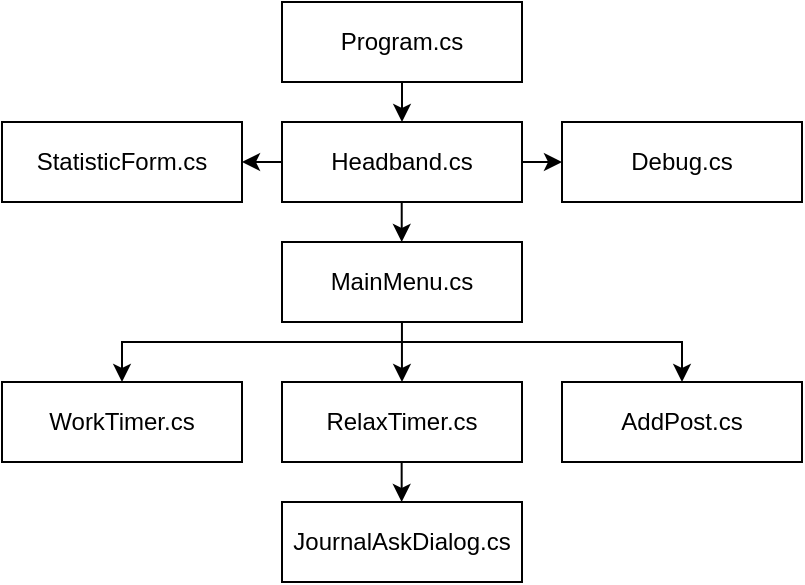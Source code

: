 <mxfile version="14.4.8" type="device"><diagram id="tkLbBHGzZrT6R9DlvQOV" name="Page-1"><mxGraphModel dx="865" dy="483" grid="1" gridSize="10" guides="1" tooltips="1" connect="1" arrows="1" fold="1" page="1" pageScale="1" pageWidth="827" pageHeight="1169" math="0" shadow="0"><root><mxCell id="0"/><mxCell id="1" parent="0"/><mxCell id="EW3toiA_88XZHPCfTGb--1" value="Program.cs" style="rounded=0;whiteSpace=wrap;html=1;" vertex="1" parent="1"><mxGeometry x="280" y="120" width="120" height="40" as="geometry"/></mxCell><mxCell id="EW3toiA_88XZHPCfTGb--2" value="Headband.cs" style="rounded=0;whiteSpace=wrap;html=1;" vertex="1" parent="1"><mxGeometry x="280" y="180" width="120" height="40" as="geometry"/></mxCell><mxCell id="EW3toiA_88XZHPCfTGb--3" value="RelaxTimer.cs" style="rounded=0;whiteSpace=wrap;html=1;" vertex="1" parent="1"><mxGeometry x="280" y="310" width="120" height="40" as="geometry"/></mxCell><mxCell id="EW3toiA_88XZHPCfTGb--4" value="AddPost.cs" style="rounded=0;whiteSpace=wrap;html=1;" vertex="1" parent="1"><mxGeometry x="420" y="310" width="120" height="40" as="geometry"/></mxCell><mxCell id="EW3toiA_88XZHPCfTGb--5" value="WorkTimer.cs" style="rounded=0;whiteSpace=wrap;html=1;" vertex="1" parent="1"><mxGeometry x="140" y="310" width="120" height="40" as="geometry"/></mxCell><mxCell id="EW3toiA_88XZHPCfTGb--6" value="MainMenu.cs" style="rounded=0;whiteSpace=wrap;html=1;" vertex="1" parent="1"><mxGeometry x="280" y="240" width="120" height="40" as="geometry"/></mxCell><mxCell id="EW3toiA_88XZHPCfTGb--7" value="JournalAskDialog.cs" style="rounded=0;whiteSpace=wrap;html=1;" vertex="1" parent="1"><mxGeometry x="280" y="370" width="120" height="40" as="geometry"/></mxCell><mxCell id="EW3toiA_88XZHPCfTGb--8" value="Debug.cs" style="rounded=0;whiteSpace=wrap;html=1;" vertex="1" parent="1"><mxGeometry x="420" y="180" width="120" height="40" as="geometry"/></mxCell><mxCell id="EW3toiA_88XZHPCfTGb--9" value="StatisticForm.cs" style="rounded=0;whiteSpace=wrap;html=1;" vertex="1" parent="1"><mxGeometry x="140" y="180" width="120" height="40" as="geometry"/></mxCell><mxCell id="EW3toiA_88XZHPCfTGb--10" value="" style="endArrow=classic;html=1;entryX=0.5;entryY=0;entryDx=0;entryDy=0;exitX=0.5;exitY=1;exitDx=0;exitDy=0;" edge="1" parent="1" source="EW3toiA_88XZHPCfTGb--1" target="EW3toiA_88XZHPCfTGb--2"><mxGeometry width="50" height="50" relative="1" as="geometry"><mxPoint x="390" y="320" as="sourcePoint"/><mxPoint x="440" y="270" as="targetPoint"/></mxGeometry></mxCell><mxCell id="EW3toiA_88XZHPCfTGb--11" value="" style="endArrow=classic;html=1;entryX=0.5;entryY=0;entryDx=0;entryDy=0;exitX=0.5;exitY=1;exitDx=0;exitDy=0;" edge="1" parent="1"><mxGeometry width="50" height="50" relative="1" as="geometry"><mxPoint x="339.86" y="220.0" as="sourcePoint"/><mxPoint x="339.86" y="240.0" as="targetPoint"/></mxGeometry></mxCell><mxCell id="EW3toiA_88XZHPCfTGb--12" value="" style="endArrow=classic;html=1;entryX=0;entryY=0.5;entryDx=0;entryDy=0;exitX=1;exitY=0.5;exitDx=0;exitDy=0;" edge="1" parent="1" source="EW3toiA_88XZHPCfTGb--2" target="EW3toiA_88XZHPCfTGb--8"><mxGeometry width="50" height="50" relative="1" as="geometry"><mxPoint x="350" y="170" as="sourcePoint"/><mxPoint x="350" y="190" as="targetPoint"/></mxGeometry></mxCell><mxCell id="EW3toiA_88XZHPCfTGb--13" value="" style="endArrow=classic;html=1;entryX=1;entryY=0.5;entryDx=0;entryDy=0;" edge="1" parent="1" target="EW3toiA_88XZHPCfTGb--9"><mxGeometry width="50" height="50" relative="1" as="geometry"><mxPoint x="280" y="200" as="sourcePoint"/><mxPoint x="430" y="210" as="targetPoint"/></mxGeometry></mxCell><mxCell id="EW3toiA_88XZHPCfTGb--14" value="" style="endArrow=classic;html=1;entryX=0.5;entryY=0;entryDx=0;entryDy=0;exitX=0.5;exitY=1;exitDx=0;exitDy=0;" edge="1" parent="1" target="EW3toiA_88XZHPCfTGb--3"><mxGeometry width="50" height="50" relative="1" as="geometry"><mxPoint x="339.96" y="280.0" as="sourcePoint"/><mxPoint x="339.96" y="300" as="targetPoint"/></mxGeometry></mxCell><mxCell id="EW3toiA_88XZHPCfTGb--16" value="" style="endArrow=classic;html=1;entryX=0.5;entryY=0;entryDx=0;entryDy=0;rounded=0;" edge="1" parent="1" target="EW3toiA_88XZHPCfTGb--4"><mxGeometry width="50" height="50" relative="1" as="geometry"><mxPoint x="340" y="290" as="sourcePoint"/><mxPoint x="290" y="220" as="targetPoint"/><Array as="points"><mxPoint x="480" y="290"/></Array></mxGeometry></mxCell><mxCell id="EW3toiA_88XZHPCfTGb--17" value="" style="endArrow=classic;html=1;entryX=0.5;entryY=0;entryDx=0;entryDy=0;rounded=0;" edge="1" parent="1" target="EW3toiA_88XZHPCfTGb--5"><mxGeometry width="50" height="50" relative="1" as="geometry"><mxPoint x="340" y="290" as="sourcePoint"/><mxPoint x="490" y="320" as="targetPoint"/><Array as="points"><mxPoint x="200" y="290"/></Array></mxGeometry></mxCell><mxCell id="EW3toiA_88XZHPCfTGb--18" value="" style="endArrow=classic;html=1;entryX=0.5;entryY=0;entryDx=0;entryDy=0;exitX=0.5;exitY=1;exitDx=0;exitDy=0;" edge="1" parent="1"><mxGeometry width="50" height="50" relative="1" as="geometry"><mxPoint x="339.83" y="350" as="sourcePoint"/><mxPoint x="339.83" y="370" as="targetPoint"/></mxGeometry></mxCell></root></mxGraphModel></diagram></mxfile>